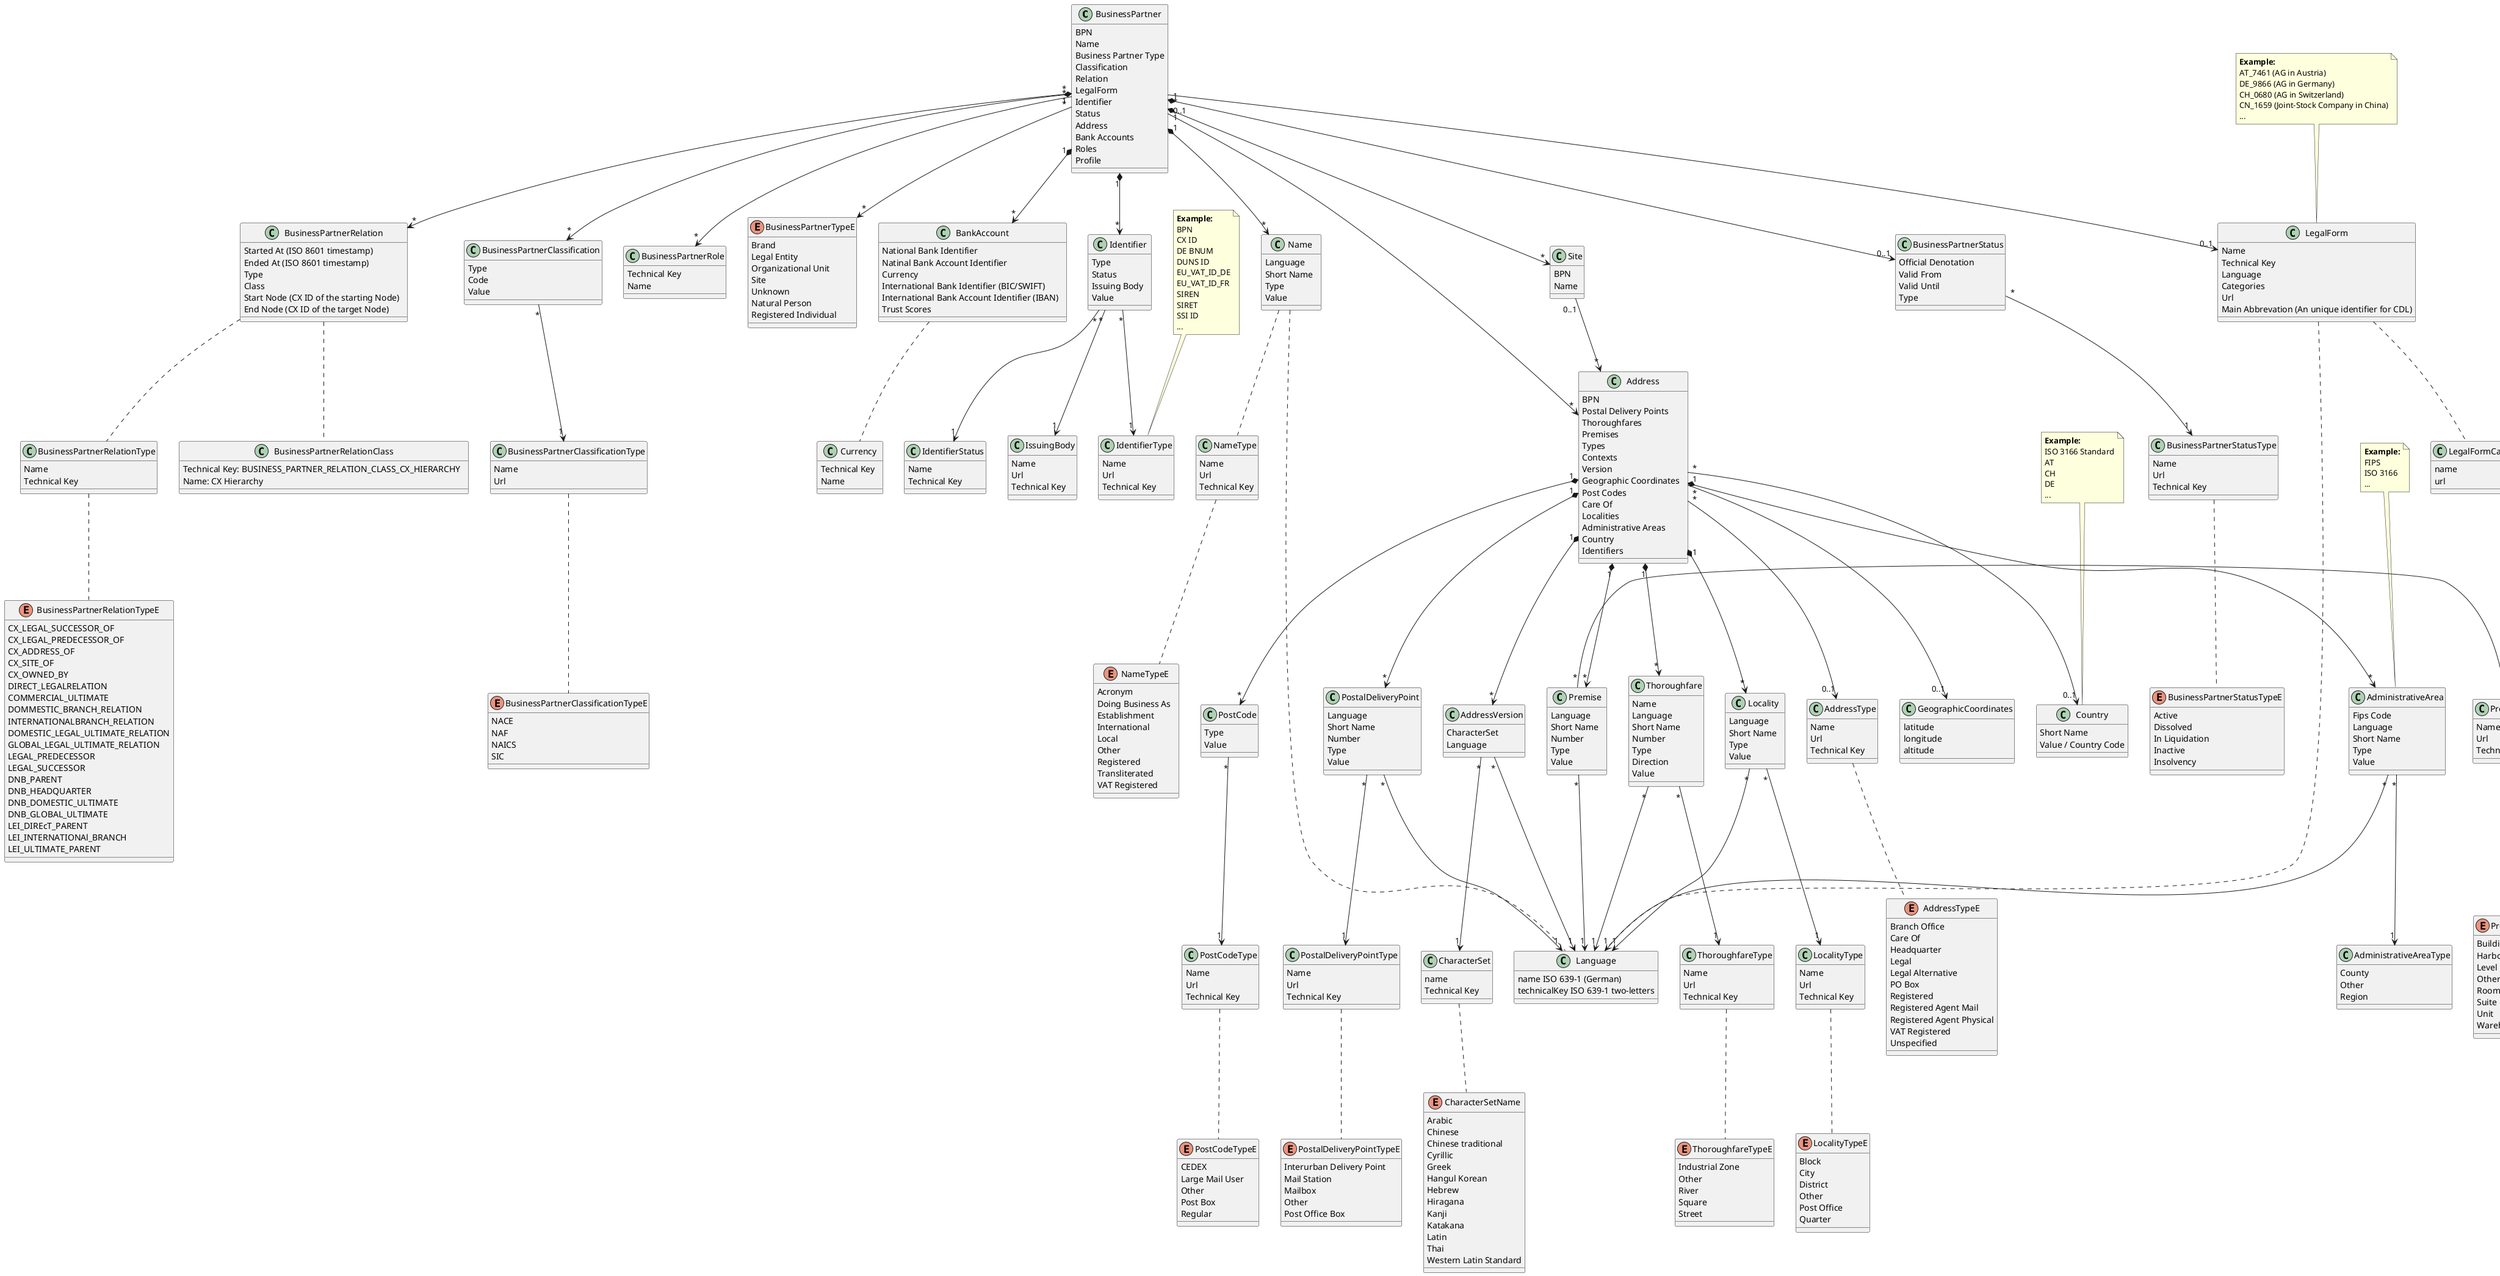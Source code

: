 @startuml

class BusinessPartner {
	{field} BPN
	{field} Name
	{field} Business Partner Type
	{field} Classification
	{field} Relation
	{field} LegalForm
	{field} Identifier
	{field} Status
	{field} Address
	{field} Bank Accounts
	{field} Roles
	{field} Profile
}

enum BusinessPartnerTypeE {
	Brand
	Legal Entity
	Organizational Unit
	Site
	Unknown
	Natural Person
	Registered Individual
}

class BusinessPartnerStatus {
	{field} Official Denotation   
	{field} Valid From   
	{field} Valid Until   
	{field} Type
}

class BusinessPartnerStatusType {
	{field} Name   
	{field} Url   
	{field} Technical Key
}

enum BusinessPartnerStatusTypeE {
	Active   
	Dissolved   
	In Liquidation   
	Inactive   
	Insolvency
}

class BusinessPartnerRelation {
	{field} Started At (ISO 8601 timestamp)   
	{field} Ended At (ISO 8601 timestamp)   
	{field} Type   
	{field} Class   
	{field} Start Node (CX ID of the starting Node)   
	{field} End Node (CX ID of the target Node)
}

class BusinessPartnerRelationType {
	{field} Name   
	{field} Technical Key
}

enum BusinessPartnerRelationTypeE {
	CX_LEGAL_SUCCESSOR_OF
	CX_LEGAL_PREDECESSOR_OF
	CX_ADDRESS_OF
	CX_SITE_OF
	CX_OWNED_BY
	DIRECT_LEGALRELATION
	COMMERCIAL_ULTIMATE
	DOMMESTIC_BRANCH_RELATION
	INTERNATIONALBRANCH_RELATION
	DOMESTIC_LEGAL_ULTIMATE_RELATION
	GLOBAL_LEGAL_ULTIMATE_RELATION
	LEGAL_PREDECESSOR
	LEGAL_SUCCESSOR
	DNB_PARENT
	DNB_HEADQUARTER
	DNB_DOMESTIC_ULTIMATE
	DNB_GLOBAL_ULTIMATE
	LEI_DIREcT_PARENT
	LEI_INTERNATIONAl_BRANCH
	LEI_ULTIMATE_PARENT
}

class BusinessPartnerRelationClass {
	{field} Technical Key: BUSINESS_PARTNER_RELATION_CLASS_CX_HIERARCHY   
	{field} Name: CX Hierarchy
}

class BusinessPartnerClassificationType {
	{field} Name   
	{field} Url
}

enum BusinessPartnerClassificationTypeE {
	NACE
	NAF
	NAICS
	SIC
}

class BusinessPartnerClassification {
	{field} Type   
	{field} Code   
	{field} Value
}

class BusinessPartnerRole {
	{field} Technical Key   
	{field} Name
}

class LegalForm {
	{field} Name  
	{field} Technical Key  
	{field} Language  
	{field} Categories  
	{field} Url  
	{field} Main Abbrevation (An unique identifier for CDL)
}

note as N4
	<b>Example:</b>
	AT_7461 (AG in Austria)
	DE_9866 (AG in Germany)
	CH_0680 (AG in Switzerland)
	CN_1659 (Joint-Stock Company in China)
	...
end note

class LegalFormCategory {
	{field} name  
	{field} url
}

class BankAccount {
	{field} National Bank Identifier  
	{field} Natinal Bank Account Identifier  
	{field} Currency  
	{field} International Bank Identifier (BIC/SWIFT)  
	{field} International Bank Account Identifier (IBAN)  
	{field} Trust Scores
}

class Currency {
	{field} Technical Key  
	{field} Name
}

class Identifier {
	{field} Type  
	{field} Status  
	{field} Issuing Body  
	{field} Value
}

class IdentifierType {
	{field} Name  
	{field} Url  
	{field} Technical Key

}

note as N3
	<b>Example:</b>
	BPN
	CX ID
	DE BNUM
	DUNS ID
	EU_VAT_ID_DE
	EU_VAT_ID_FR
	SIREN
	SIRET
	SSI ID
	...
end note

class IdentifierStatus {
	{field} Name  
	{field} Technical Key
}

class IssuingBody {
	{field} Name  
	{field} Url  
	{field} Technical Key
}

class Name {
	{field} Language 
	{field} Short Name  
	{field} Type  
	{field} Value
}

class NameType {
	{field} Name  
	{field} Url  
	{field} Technical Key
}

enum NameTypeE {
	Acronym  
	Doing Business As  
	Establishment  
	International  
	Local  
	Other  
	Registered
	Transliterated
	VAT Registered
}

class Language {
	{field} name ISO 639-1 (German)  
	{field} technicalKey ISO 639-1 two-letters
}

class Address {
	{field} BPN  
	{field} Postal Delivery Points  
	{field} Thoroughfares  
	{field} Premises  
	{field} Types  
	{field} Contexts  
	{field} Version  
	{field} Geographic Coordinates  
	{field} Post Codes  
	{field} Care Of  
	{field} Localities  
	{field} Administrative Areas  
	{field} Country  
	{field} Identifiers
}

class Site {
	{field} BPN     
	{field} Name
}

class AddressType {
	{field} Name  
	{field} Url  
	{field} Technical Key
}

enum AddressTypeE {
	Branch Office
	Care Of
	Headquarter
	Legal
	Legal Alternative
	PO Box
	Registered
	Registered Agent Mail
	Registered Agent Physical
	VAT Registered
	Unspecified
}

class AddressVersion {
	{field} CharacterSet  
	{field} Language
}

class Country {
	{field} Short Name  
	{field} Value / Country Code
}

note as N2
	<b>Example:</b>
	ISO 3166 Standard
	AT
	CH
	DE
	...
end note

class AdministrativeArea {
	{field} Fips Code  
	{field} Language  
	{field} Short Name  
	{field} Type  
	{field} Value
}

note as N1
	<b>Example:</b>
	FIPS
	ISO 3166
	...
end note

class AdministrativeAreaType {
	{field} County  
	{field} Other  
	{field} Region
}

class Locality {
	{field} Language  
	{field} Short Name  
	{field} Type  
	{field} Value
}

class LocalityType {
	{field} Name  
	{field} Url  
	{field} Technical Key
}

enum LocalityTypeE {
	Block
	City
	District
	Other
	Post Office
	Quarter
}

class GeographicCoordinates {
	{field} latitude  
	{field} longitude  
	{field} altitude
}

class PostCode {
	{field} Type  
	{field} Value
}

class PostCodeType {
	{field} Name  
	{field} Url  
	{field} Technical Key
}

enum PostCodeTypeE {
	CEDEX
	Large Mail User
	Other
	Post Box
	Regular
}


class PostalDeliveryPoint {
	{field} Language  
	{field} Short Name  
	{field} Number  
	{field} Type  
	{field} Value
}

class PostalDeliveryPointType {
	{field} Name  
	{field} Url  
	{field} Technical Key
}

enum PostalDeliveryPointTypeE {
	Interurban Delivery Point
	Mail Station
	Mailbox
	Other
	Post Office Box
}


class Thoroughfare {
	{field} Name  
	{field} Language  
	{field} Short Name  
	{field} Number  
	{field} Type  
	{field} Direction  
	{field} Value
}

class ThoroughfareType {
	{field} Name  
	{field} Url  
	{field} Technical Key
}

enum ThoroughfareTypeE {
	Industrial Zone
	Other
	River
	Square
	Street
}

class Premise {
	{field} Language  
	{field} Short Name  
	{field} Number  
	{field} Type  
	{field} Value
}

class PremiseType {
	{field} Name  
	{field} Url  
	{field} Technical Key
}

enum PremiseTypeE {
	Building
	Harbour
	Level
	Other
	Room
	Suite
	Unit
	Warehouse
}


class CharacterSet {
	{field} name  
	{field} Technical Key
}

enum CharacterSetName {
	Arabic
	Chinese
	Chinese traditional
	Cyrillic
	Greek
	Hangul Korean
	Hebrew
	Hiragana
	Kanji
	Katakana
	Latin
	Thai
	Western Latin Standard
}


N1 .. AdministrativeArea
N2 .. Country
N3 .. IdentifierType
N4 .. LegalForm

Name .. NameType
Name .. Language

BankAccount .. Currency

CharacterSet .. CharacterSetName

LegalForm .. Language
LegalForm .. LegalFormCategory


BusinessPartner "1" *--> "*" BusinessPartnerClassification
BusinessPartner "*" --> "0..1" LegalForm
BusinessPartner "1" *--> "*" BankAccount
BusinessPartner "1" *--> "*" Name
BusinessPartner "1" *--> "*" Identifier
BusinessPartner "0..1" --> "*" Address
BusinessPartner "1" *--> "0..1" BusinessPartnerStatus
BusinessPartner "*" --> "*" BusinessPartnerRelation
BusinessPartner "*" --> "*" BusinessPartnerRole
BusinessPartner "*" --> "*" BusinessPartnerTypeE
BusinessPartner "1" *--> "*" Site

BusinessPartnerStatus "*"--> "1" BusinessPartnerStatusType
BusinessPartnerStatusType .. BusinessPartnerStatusTypeE

BusinessPartnerRelation .. BusinessPartnerRelationType
BusinessPartnerRelationType .. BusinessPartnerRelationTypeE
BusinessPartnerRelation .. BusinessPartnerRelationClass

BusinessPartnerClassification "*" --> "1" BusinessPartnerClassificationType
BusinessPartnerClassificationType .. BusinessPartnerClassificationTypeE


Address "*" --> "0..1" Country
Address "*" --> "0..1" AddressType
Address "*" --> "0..1" GeographicCoordinates
Address "1" *--> "*" Premise
Address "1" *--> "*" Locality
Address "1" *--> "*" PostCode
Address "1" *--> "*" AddressVersion
Address "1" *--> "*" Thoroughfare
Address "1" *--> "*" AdministrativeArea
Address "1" *--> "*" PostalDeliveryPoint

Site "0..1" --> "*" Address

Identifier "*" --> "1" IdentifierType
Identifier "*" --> "1" IssuingBody
Identifier "*" --> "1" IdentifierStatus

Premise "*" --> "1" Language
Premise "*" -> "1" PremiseType
PremiseType .. PremiseTypeE

Locality "*" --> "1" Language
Locality "*" --> "1" LocalityType
LocalityType .. LocalityTypeE

PostCode "*" --> "1" PostCodeType
PostCodeType .. PostCodeTypeE

AddressVersion "*" --> "1" Language
AddressVersion "*" --> "1" CharacterSet
AddressType .. AddressTypeE

Thoroughfare "*" --> "1" Language
Thoroughfare "*" --> "1" ThoroughfareType
ThoroughfareType .. ThoroughfareTypeE

AdministrativeArea "*" --> "1" Language
AdministrativeArea "*" --> "1" AdministrativeAreaType

PostalDeliveryPoint "*" --> "1" Language
PostalDeliveryPoint "*" --> "1" PostalDeliveryPointType
PostalDeliveryPointType .. PostalDeliveryPointTypeE

NameType .. NameTypeE

@enduml